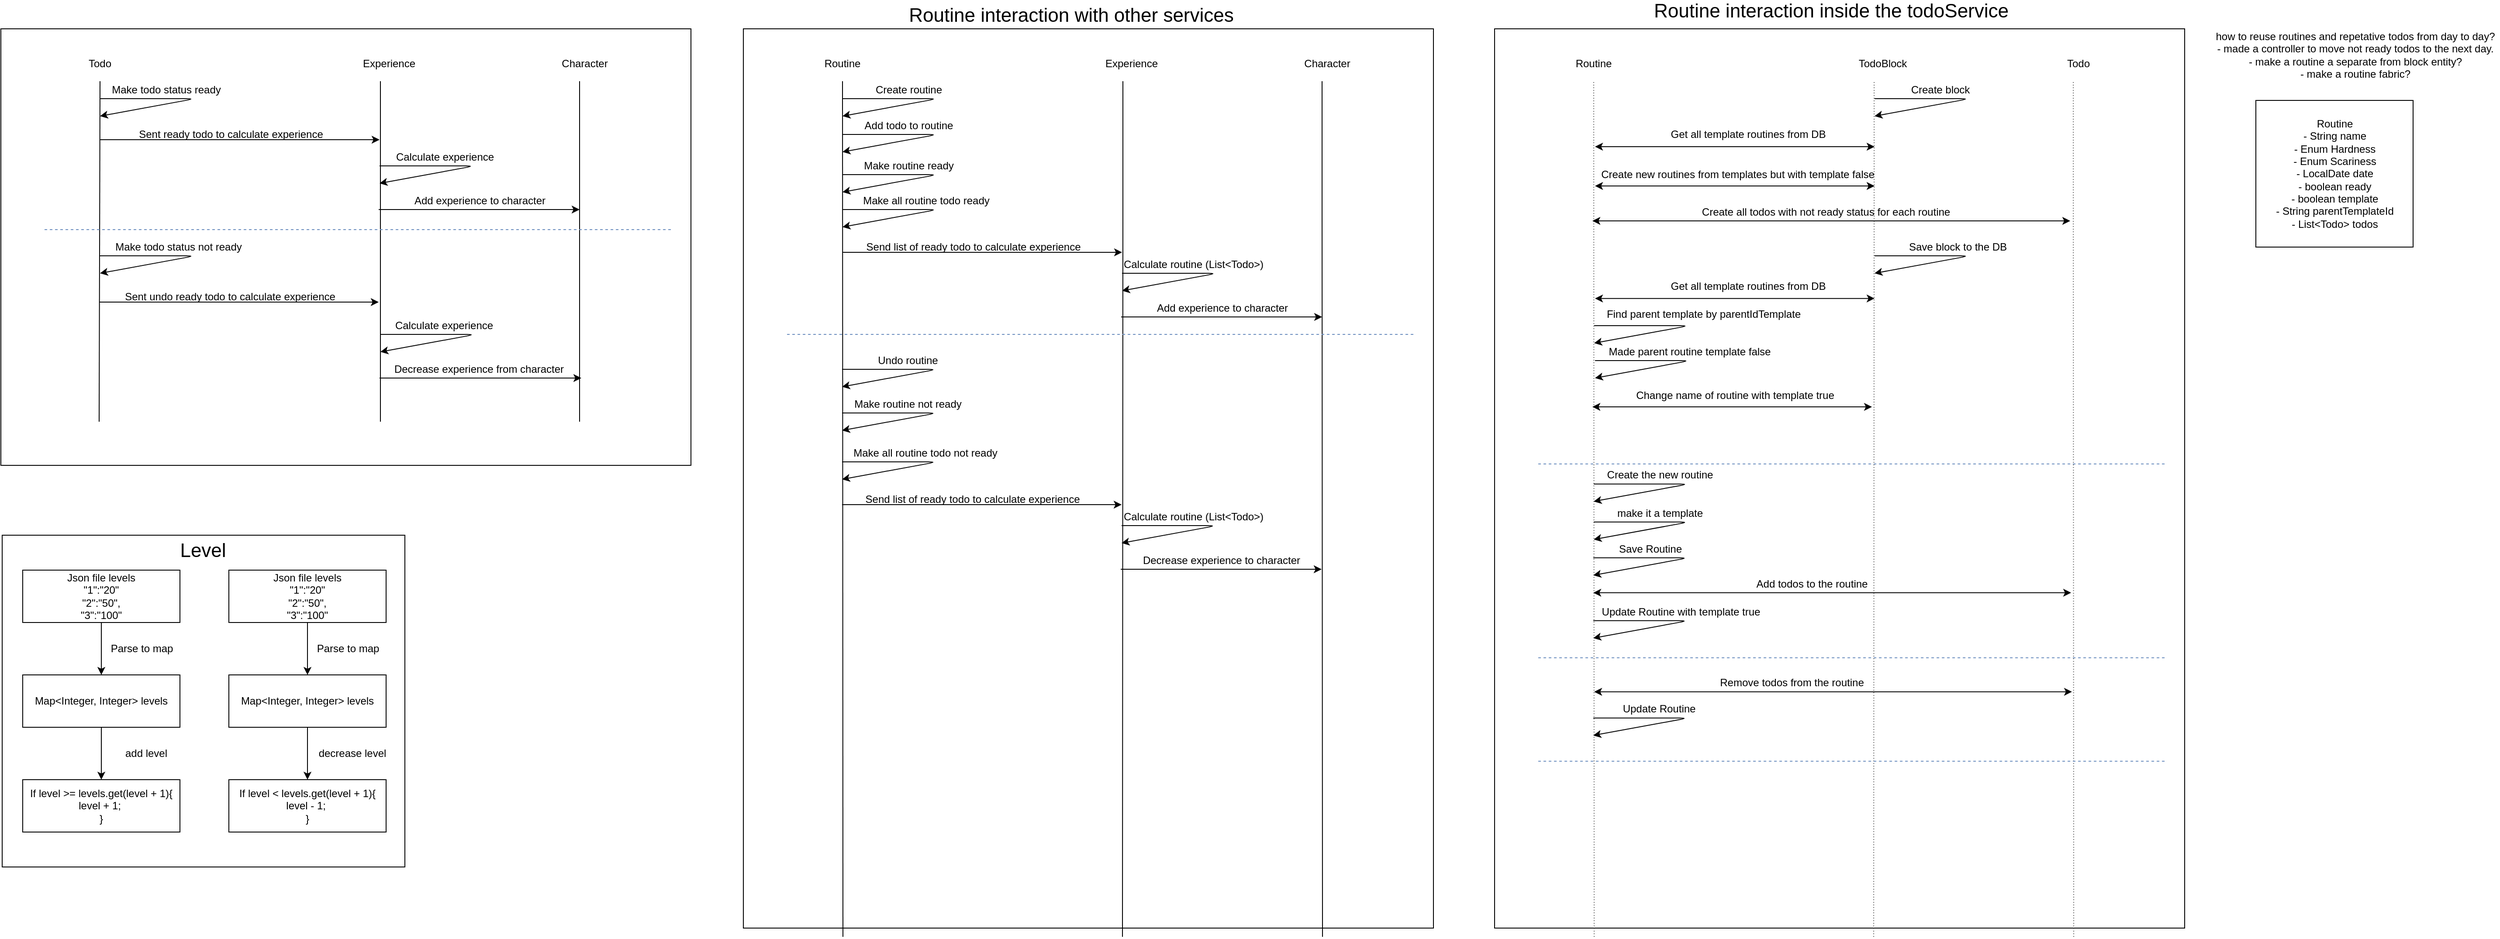 <mxfile version="12.9.5" type="github">
  <diagram id="72BcZR0rlZjfZ5FAyjgI" name="Page-1">
    <mxGraphModel dx="1758" dy="508" grid="1" gridSize="10" guides="1" tooltips="1" connect="1" arrows="1" fold="1" page="1" pageScale="1" pageWidth="850" pageHeight="1100" math="0" shadow="0">
      <root>
        <mxCell id="0" />
        <mxCell id="1" parent="0" />
        <mxCell id="xvMoqlMjp2rzaihJ2d3--21" value="" style="rounded=0;whiteSpace=wrap;html=1;" parent="1" vertex="1">
          <mxGeometry x="-818.5" y="620" width="461" height="380" as="geometry" />
        </mxCell>
        <mxCell id="khnz0ugkUXOLGg5roT6c-28" value="" style="rounded=0;whiteSpace=wrap;html=1;" parent="1" vertex="1">
          <mxGeometry x="-820" y="40" width="790" height="500" as="geometry" />
        </mxCell>
        <mxCell id="khnz0ugkUXOLGg5roT6c-2" value="" style="endArrow=none;html=1;" parent="1" edge="1">
          <mxGeometry width="50" height="50" relative="1" as="geometry">
            <mxPoint x="-707.5" y="490" as="sourcePoint" />
            <mxPoint x="-706.5" y="100" as="targetPoint" />
          </mxGeometry>
        </mxCell>
        <mxCell id="khnz0ugkUXOLGg5roT6c-3" value="" style="endArrow=none;html=1;" parent="1" edge="1">
          <mxGeometry width="50" height="50" relative="1" as="geometry">
            <mxPoint x="-385.5" y="490" as="sourcePoint" />
            <mxPoint x="-385.5" y="100" as="targetPoint" />
            <Array as="points">
              <mxPoint x="-385.5" y="247" />
            </Array>
          </mxGeometry>
        </mxCell>
        <mxCell id="khnz0ugkUXOLGg5roT6c-4" value="Todo" style="text;html=1;align=center;verticalAlign=middle;resizable=0;points=[];autosize=1;" parent="1" vertex="1">
          <mxGeometry x="-727.5" y="70" width="40" height="20" as="geometry" />
        </mxCell>
        <mxCell id="khnz0ugkUXOLGg5roT6c-5" value="Experience" style="text;html=1;align=center;verticalAlign=middle;resizable=0;points=[];autosize=1;" parent="1" vertex="1">
          <mxGeometry x="-416.5" y="70" width="80" height="20" as="geometry" />
        </mxCell>
        <mxCell id="khnz0ugkUXOLGg5roT6c-6" value="" style="endArrow=classic;html=1;" parent="1" edge="1">
          <mxGeometry width="50" height="50" relative="1" as="geometry">
            <mxPoint x="-706.5" y="167" as="sourcePoint" />
            <mxPoint x="-386.5" y="167" as="targetPoint" />
          </mxGeometry>
        </mxCell>
        <mxCell id="khnz0ugkUXOLGg5roT6c-7" value="Sent ready todo to calculate experience" style="text;html=1;align=center;verticalAlign=middle;resizable=0;points=[];autosize=1;" parent="1" vertex="1">
          <mxGeometry x="-672.5" y="151" width="230" height="20" as="geometry" />
        </mxCell>
        <mxCell id="khnz0ugkUXOLGg5roT6c-8" value="" style="endArrow=classic;html=1;" parent="1" edge="1">
          <mxGeometry width="50" height="50" relative="1" as="geometry">
            <mxPoint x="-386.5" y="197" as="sourcePoint" />
            <mxPoint x="-386.5" y="217" as="targetPoint" />
            <Array as="points">
              <mxPoint x="-277.5" y="197" />
            </Array>
          </mxGeometry>
        </mxCell>
        <mxCell id="khnz0ugkUXOLGg5roT6c-9" value="" style="endArrow=none;html=1;" parent="1" edge="1">
          <mxGeometry width="50" height="50" relative="1" as="geometry">
            <mxPoint x="-157.5" y="490" as="sourcePoint" />
            <mxPoint x="-157.5" y="100" as="targetPoint" />
            <Array as="points">
              <mxPoint x="-157.5" y="247" />
            </Array>
          </mxGeometry>
        </mxCell>
        <mxCell id="khnz0ugkUXOLGg5roT6c-10" value="Character" style="text;html=1;align=center;verticalAlign=middle;resizable=0;points=[];autosize=1;" parent="1" vertex="1">
          <mxGeometry x="-187.5" y="70" width="70" height="20" as="geometry" />
        </mxCell>
        <mxCell id="khnz0ugkUXOLGg5roT6c-11" value="Calculate experience" style="text;html=1;align=center;verticalAlign=middle;resizable=0;points=[];autosize=1;" parent="1" vertex="1">
          <mxGeometry x="-377.5" y="177" width="130" height="20" as="geometry" />
        </mxCell>
        <mxCell id="khnz0ugkUXOLGg5roT6c-12" value="" style="endArrow=classic;html=1;" parent="1" edge="1">
          <mxGeometry width="50" height="50" relative="1" as="geometry">
            <mxPoint x="-387.5" y="247" as="sourcePoint" />
            <mxPoint x="-157.5" y="247" as="targetPoint" />
          </mxGeometry>
        </mxCell>
        <mxCell id="khnz0ugkUXOLGg5roT6c-13" value="Add experience to character" style="text;html=1;align=center;verticalAlign=middle;resizable=0;points=[];autosize=1;" parent="1" vertex="1">
          <mxGeometry x="-357.5" y="227" width="170" height="20" as="geometry" />
        </mxCell>
        <mxCell id="khnz0ugkUXOLGg5roT6c-14" value="" style="endArrow=classic;html=1;" parent="1" edge="1">
          <mxGeometry width="50" height="50" relative="1" as="geometry">
            <mxPoint x="-707.5" y="353" as="sourcePoint" />
            <mxPoint x="-387.5" y="353" as="targetPoint" />
          </mxGeometry>
        </mxCell>
        <mxCell id="khnz0ugkUXOLGg5roT6c-15" value="Sent undo ready todo to calculate experience" style="text;html=1;align=center;verticalAlign=middle;resizable=0;points=[];autosize=1;" parent="1" vertex="1">
          <mxGeometry x="-688.5" y="337" width="260" height="20" as="geometry" />
        </mxCell>
        <mxCell id="khnz0ugkUXOLGg5roT6c-16" value="" style="endArrow=classic;html=1;" parent="1" edge="1">
          <mxGeometry width="50" height="50" relative="1" as="geometry">
            <mxPoint x="-385.5" y="390" as="sourcePoint" />
            <mxPoint x="-385.5" y="410" as="targetPoint" />
            <Array as="points">
              <mxPoint x="-276.5" y="390" />
            </Array>
          </mxGeometry>
        </mxCell>
        <mxCell id="khnz0ugkUXOLGg5roT6c-17" value="Calculate experience" style="text;html=1;align=center;verticalAlign=middle;resizable=0;points=[];autosize=1;" parent="1" vertex="1">
          <mxGeometry x="-378.5" y="370" width="130" height="20" as="geometry" />
        </mxCell>
        <mxCell id="khnz0ugkUXOLGg5roT6c-18" value="" style="endArrow=classic;html=1;" parent="1" edge="1">
          <mxGeometry width="50" height="50" relative="1" as="geometry">
            <mxPoint x="-386.5" y="440" as="sourcePoint" />
            <mxPoint x="-155.5" y="440" as="targetPoint" />
          </mxGeometry>
        </mxCell>
        <mxCell id="khnz0ugkUXOLGg5roT6c-19" value="Decrease experience from character" style="text;html=1;align=center;verticalAlign=middle;resizable=0;points=[];autosize=1;" parent="1" vertex="1">
          <mxGeometry x="-378.5" y="420" width="210" height="20" as="geometry" />
        </mxCell>
        <mxCell id="khnz0ugkUXOLGg5roT6c-20" value="Make todo status ready" style="text;html=1;align=center;verticalAlign=middle;resizable=0;points=[];autosize=1;" parent="1" vertex="1">
          <mxGeometry x="-701.5" y="100" width="140" height="20" as="geometry" />
        </mxCell>
        <mxCell id="khnz0ugkUXOLGg5roT6c-21" value="" style="endArrow=classic;html=1;" parent="1" edge="1">
          <mxGeometry width="50" height="50" relative="1" as="geometry">
            <mxPoint x="-706.5" y="120" as="sourcePoint" />
            <mxPoint x="-706.5" y="140" as="targetPoint" />
            <Array as="points">
              <mxPoint x="-597.5" y="120" />
            </Array>
          </mxGeometry>
        </mxCell>
        <mxCell id="khnz0ugkUXOLGg5roT6c-22" value="Make todo status not ready" style="text;html=1;align=center;verticalAlign=middle;resizable=0;points=[];autosize=1;" parent="1" vertex="1">
          <mxGeometry x="-697.5" y="280" width="160" height="20" as="geometry" />
        </mxCell>
        <mxCell id="khnz0ugkUXOLGg5roT6c-23" value="" style="endArrow=classic;html=1;" parent="1" edge="1">
          <mxGeometry width="50" height="50" relative="1" as="geometry">
            <mxPoint x="-706.5" y="300" as="sourcePoint" />
            <mxPoint x="-706.5" y="320" as="targetPoint" />
            <Array as="points">
              <mxPoint x="-597.5" y="300" />
            </Array>
          </mxGeometry>
        </mxCell>
        <mxCell id="khnz0ugkUXOLGg5roT6c-24" value="" style="endArrow=none;dashed=1;html=1;fillColor=#dae8fc;strokeColor=#6c8ebf;" parent="1" edge="1">
          <mxGeometry width="50" height="50" relative="1" as="geometry">
            <mxPoint x="-770" y="270" as="sourcePoint" />
            <mxPoint x="-50" y="270" as="targetPoint" />
          </mxGeometry>
        </mxCell>
        <mxCell id="xvMoqlMjp2rzaihJ2d3--9" value="" style="edgeStyle=orthogonalEdgeStyle;rounded=0;orthogonalLoop=1;jettySize=auto;html=1;" parent="1" source="xvMoqlMjp2rzaihJ2d3--1" target="xvMoqlMjp2rzaihJ2d3--5" edge="1">
          <mxGeometry relative="1" as="geometry" />
        </mxCell>
        <mxCell id="xvMoqlMjp2rzaihJ2d3--1" value="Map&amp;lt;Integer, Integer&amp;gt; levels" style="rounded=0;whiteSpace=wrap;html=1;" parent="1" vertex="1">
          <mxGeometry x="-795" y="780" width="180" height="60" as="geometry" />
        </mxCell>
        <mxCell id="xvMoqlMjp2rzaihJ2d3--4" value="&lt;font style=&quot;font-size: 22px&quot;&gt;Level&lt;/font&gt;" style="text;html=1;align=center;verticalAlign=middle;resizable=0;points=[];autosize=1;" parent="1" vertex="1">
          <mxGeometry x="-624" y="628" width="70" height="20" as="geometry" />
        </mxCell>
        <mxCell id="xvMoqlMjp2rzaihJ2d3--5" value="If level &amp;gt;= levels.get(level + 1){&lt;br&gt;level + 1;&amp;nbsp;&lt;br&gt;}" style="rounded=0;whiteSpace=wrap;html=1;" parent="1" vertex="1">
          <mxGeometry x="-795" y="900" width="180" height="60" as="geometry" />
        </mxCell>
        <mxCell id="xvMoqlMjp2rzaihJ2d3--7" value="" style="edgeStyle=orthogonalEdgeStyle;rounded=0;orthogonalLoop=1;jettySize=auto;html=1;" parent="1" source="xvMoqlMjp2rzaihJ2d3--6" target="xvMoqlMjp2rzaihJ2d3--1" edge="1">
          <mxGeometry relative="1" as="geometry" />
        </mxCell>
        <mxCell id="xvMoqlMjp2rzaihJ2d3--6" value="Json file levels&lt;br&gt;&quot;1&quot;:&quot;20&quot;&lt;br&gt;&quot;2&quot;:&quot;50&quot;,&lt;br&gt;&quot;3&quot;:&quot;100&quot;" style="rounded=0;whiteSpace=wrap;html=1;" parent="1" vertex="1">
          <mxGeometry x="-795" y="660" width="180" height="60" as="geometry" />
        </mxCell>
        <mxCell id="xvMoqlMjp2rzaihJ2d3--8" value="Parse to map" style="text;html=1;align=center;verticalAlign=middle;resizable=0;points=[];autosize=1;" parent="1" vertex="1">
          <mxGeometry x="-704.5" y="740" width="90" height="20" as="geometry" />
        </mxCell>
        <mxCell id="xvMoqlMjp2rzaihJ2d3--11" value="add level" style="text;html=1;align=center;verticalAlign=middle;resizable=0;points=[];autosize=1;" parent="1" vertex="1">
          <mxGeometry x="-684" y="860" width="60" height="20" as="geometry" />
        </mxCell>
        <mxCell id="xvMoqlMjp2rzaihJ2d3--12" value="" style="edgeStyle=orthogonalEdgeStyle;rounded=0;orthogonalLoop=1;jettySize=auto;html=1;" parent="1" source="xvMoqlMjp2rzaihJ2d3--13" target="xvMoqlMjp2rzaihJ2d3--15" edge="1">
          <mxGeometry relative="1" as="geometry" />
        </mxCell>
        <mxCell id="xvMoqlMjp2rzaihJ2d3--13" value="Map&amp;lt;Integer, Integer&amp;gt; levels" style="rounded=0;whiteSpace=wrap;html=1;" parent="1" vertex="1">
          <mxGeometry x="-559" y="780" width="180" height="60" as="geometry" />
        </mxCell>
        <mxCell id="xvMoqlMjp2rzaihJ2d3--15" value="If level &amp;lt; levels.get(level + 1){&lt;br&gt;level - 1;&amp;nbsp;&lt;br&gt;}" style="rounded=0;whiteSpace=wrap;html=1;" parent="1" vertex="1">
          <mxGeometry x="-559" y="900" width="180" height="60" as="geometry" />
        </mxCell>
        <mxCell id="xvMoqlMjp2rzaihJ2d3--16" value="" style="edgeStyle=orthogonalEdgeStyle;rounded=0;orthogonalLoop=1;jettySize=auto;html=1;" parent="1" source="xvMoqlMjp2rzaihJ2d3--17" target="xvMoqlMjp2rzaihJ2d3--13" edge="1">
          <mxGeometry relative="1" as="geometry" />
        </mxCell>
        <mxCell id="xvMoqlMjp2rzaihJ2d3--17" value="Json file levels&lt;br&gt;&quot;1&quot;:&quot;20&quot;&lt;br&gt;&quot;2&quot;:&quot;50&quot;,&lt;br&gt;&quot;3&quot;:&quot;100&quot;" style="rounded=0;whiteSpace=wrap;html=1;" parent="1" vertex="1">
          <mxGeometry x="-559" y="660" width="180" height="60" as="geometry" />
        </mxCell>
        <mxCell id="xvMoqlMjp2rzaihJ2d3--18" value="Parse to map" style="text;html=1;align=center;verticalAlign=middle;resizable=0;points=[];autosize=1;" parent="1" vertex="1">
          <mxGeometry x="-468.5" y="740" width="90" height="20" as="geometry" />
        </mxCell>
        <mxCell id="xvMoqlMjp2rzaihJ2d3--19" value="decrease level" style="text;html=1;align=center;verticalAlign=middle;resizable=0;points=[];autosize=1;" parent="1" vertex="1">
          <mxGeometry x="-463" y="860" width="90" height="20" as="geometry" />
        </mxCell>
        <mxCell id="xvMoqlMjp2rzaihJ2d3--22" value="&lt;div&gt;how to reuse routines and repetative todos from day to day? &lt;br&gt;&lt;/div&gt;&lt;div&gt;- made a controller to move not ready todos to the next day.&lt;/div&gt;&lt;div&gt;- make a routine a separate from block entity? &lt;br&gt;&lt;/div&gt;&lt;div&gt;- make a routine fabric? &lt;br&gt;&lt;/div&gt;" style="text;html=1;align=center;verticalAlign=middle;resizable=0;points=[];autosize=1;" parent="1" vertex="1">
          <mxGeometry x="1710" y="40" width="330" height="60" as="geometry" />
        </mxCell>
        <mxCell id="MWekD1bT6eHtkvow1qM9-3" value="" style="rounded=0;whiteSpace=wrap;html=1;" parent="1" vertex="1">
          <mxGeometry x="30" y="40" width="790" height="1030" as="geometry" />
        </mxCell>
        <mxCell id="MWekD1bT6eHtkvow1qM9-4" value="" style="endArrow=none;html=1;" parent="1" edge="1">
          <mxGeometry width="50" height="50" relative="1" as="geometry">
            <mxPoint x="144" y="1080" as="sourcePoint" />
            <mxPoint x="143.5" y="100" as="targetPoint" />
          </mxGeometry>
        </mxCell>
        <mxCell id="MWekD1bT6eHtkvow1qM9-5" value="" style="endArrow=none;html=1;" parent="1" edge="1">
          <mxGeometry width="50" height="50" relative="1" as="geometry">
            <mxPoint x="464" y="1080" as="sourcePoint" />
            <mxPoint x="464.5" y="100" as="targetPoint" />
            <Array as="points">
              <mxPoint x="464.5" y="247" />
            </Array>
          </mxGeometry>
        </mxCell>
        <mxCell id="MWekD1bT6eHtkvow1qM9-6" value="Routine" style="text;html=1;align=center;verticalAlign=middle;resizable=0;points=[];autosize=1;" parent="1" vertex="1">
          <mxGeometry x="112.5" y="70" width="60" height="20" as="geometry" />
        </mxCell>
        <mxCell id="MWekD1bT6eHtkvow1qM9-7" value="Experience" style="text;html=1;align=center;verticalAlign=middle;resizable=0;points=[];autosize=1;" parent="1" vertex="1">
          <mxGeometry x="433.5" y="70" width="80" height="20" as="geometry" />
        </mxCell>
        <mxCell id="MWekD1bT6eHtkvow1qM9-8" value="" style="endArrow=classic;html=1;" parent="1" edge="1">
          <mxGeometry width="50" height="50" relative="1" as="geometry">
            <mxPoint x="143.5" y="296" as="sourcePoint" />
            <mxPoint x="463.5" y="296" as="targetPoint" />
          </mxGeometry>
        </mxCell>
        <mxCell id="MWekD1bT6eHtkvow1qM9-9" value="Send list of ready todo to calculate experience" style="text;html=1;align=center;verticalAlign=middle;resizable=0;points=[];autosize=1;" parent="1" vertex="1">
          <mxGeometry x="167.5" y="280" width="250" height="20" as="geometry" />
        </mxCell>
        <mxCell id="MWekD1bT6eHtkvow1qM9-10" value="" style="endArrow=classic;html=1;" parent="1" edge="1">
          <mxGeometry width="50" height="50" relative="1" as="geometry">
            <mxPoint x="463.5" y="320" as="sourcePoint" />
            <mxPoint x="463.5" y="340" as="targetPoint" />
            <Array as="points">
              <mxPoint x="572.5" y="320" />
            </Array>
          </mxGeometry>
        </mxCell>
        <mxCell id="MWekD1bT6eHtkvow1qM9-11" value="" style="endArrow=none;html=1;" parent="1" edge="1">
          <mxGeometry width="50" height="50" relative="1" as="geometry">
            <mxPoint x="693" y="1080" as="sourcePoint" />
            <mxPoint x="692.5" y="100" as="targetPoint" />
            <Array as="points">
              <mxPoint x="692.5" y="247" />
            </Array>
          </mxGeometry>
        </mxCell>
        <mxCell id="MWekD1bT6eHtkvow1qM9-12" value="Character" style="text;html=1;align=center;verticalAlign=middle;resizable=0;points=[];autosize=1;" parent="1" vertex="1">
          <mxGeometry x="662.5" y="70" width="70" height="20" as="geometry" />
        </mxCell>
        <mxCell id="MWekD1bT6eHtkvow1qM9-13" value="Calculate routine (List&amp;lt;Todo&amp;gt;)" style="text;html=1;align=center;verticalAlign=middle;resizable=0;points=[];autosize=1;" parent="1" vertex="1">
          <mxGeometry x="460" y="300" width="170" height="20" as="geometry" />
        </mxCell>
        <mxCell id="MWekD1bT6eHtkvow1qM9-14" value="" style="endArrow=classic;html=1;" parent="1" edge="1">
          <mxGeometry width="50" height="50" relative="1" as="geometry">
            <mxPoint x="462.5" y="370" as="sourcePoint" />
            <mxPoint x="692.5" y="370" as="targetPoint" />
          </mxGeometry>
        </mxCell>
        <mxCell id="MWekD1bT6eHtkvow1qM9-15" value="Add experience to character" style="text;html=1;align=center;verticalAlign=middle;resizable=0;points=[];autosize=1;" parent="1" vertex="1">
          <mxGeometry x="492.5" y="350" width="170" height="20" as="geometry" />
        </mxCell>
        <mxCell id="MWekD1bT6eHtkvow1qM9-22" value="Create routine" style="text;html=1;align=center;verticalAlign=middle;resizable=0;points=[];autosize=1;" parent="1" vertex="1">
          <mxGeometry x="173.5" y="100" width="90" height="20" as="geometry" />
        </mxCell>
        <mxCell id="MWekD1bT6eHtkvow1qM9-23" value="" style="endArrow=classic;html=1;" parent="1" edge="1">
          <mxGeometry width="50" height="50" relative="1" as="geometry">
            <mxPoint x="143.5" y="120" as="sourcePoint" />
            <mxPoint x="143.5" y="140" as="targetPoint" />
            <Array as="points">
              <mxPoint x="252.5" y="120" />
            </Array>
          </mxGeometry>
        </mxCell>
        <mxCell id="MWekD1bT6eHtkvow1qM9-27" value="Add todo to routine" style="text;html=1;align=center;verticalAlign=middle;resizable=0;points=[];autosize=1;" parent="1" vertex="1">
          <mxGeometry x="163.5" y="141" width="110" height="20" as="geometry" />
        </mxCell>
        <mxCell id="MWekD1bT6eHtkvow1qM9-28" value="" style="endArrow=classic;html=1;" parent="1" edge="1">
          <mxGeometry width="50" height="50" relative="1" as="geometry">
            <mxPoint x="143.5" y="161" as="sourcePoint" />
            <mxPoint x="143.5" y="181" as="targetPoint" />
            <Array as="points">
              <mxPoint x="252.5" y="161" />
            </Array>
          </mxGeometry>
        </mxCell>
        <mxCell id="MWekD1bT6eHtkvow1qM9-29" value="Make routine ready" style="text;html=1;align=center;verticalAlign=middle;resizable=0;points=[];autosize=1;" parent="1" vertex="1">
          <mxGeometry x="163.5" y="187" width="110" height="20" as="geometry" />
        </mxCell>
        <mxCell id="MWekD1bT6eHtkvow1qM9-30" value="" style="endArrow=classic;html=1;" parent="1" edge="1">
          <mxGeometry width="50" height="50" relative="1" as="geometry">
            <mxPoint x="143.5" y="207" as="sourcePoint" />
            <mxPoint x="143.5" y="227" as="targetPoint" />
            <Array as="points">
              <mxPoint x="252.5" y="207" />
            </Array>
          </mxGeometry>
        </mxCell>
        <mxCell id="MWekD1bT6eHtkvow1qM9-31" value="" style="endArrow=classic;html=1;" parent="1" edge="1">
          <mxGeometry width="50" height="50" relative="1" as="geometry">
            <mxPoint x="143.5" y="247" as="sourcePoint" />
            <mxPoint x="143.5" y="267" as="targetPoint" />
            <Array as="points">
              <mxPoint x="252.5" y="247" />
            </Array>
          </mxGeometry>
        </mxCell>
        <mxCell id="MWekD1bT6eHtkvow1qM9-32" value="Make all routine todo ready" style="text;html=1;align=center;verticalAlign=middle;resizable=0;points=[];autosize=1;" parent="1" vertex="1">
          <mxGeometry x="163.5" y="227" width="150" height="20" as="geometry" />
        </mxCell>
        <mxCell id="MWekD1bT6eHtkvow1qM9-37" value="" style="endArrow=none;dashed=1;html=1;fillColor=#dae8fc;strokeColor=#6c8ebf;" parent="1" edge="1">
          <mxGeometry width="50" height="50" relative="1" as="geometry">
            <mxPoint x="80" y="390" as="sourcePoint" />
            <mxPoint x="800" y="390" as="targetPoint" />
          </mxGeometry>
        </mxCell>
        <mxCell id="MWekD1bT6eHtkvow1qM9-42" value="" style="endArrow=classic;html=1;" parent="1" edge="1">
          <mxGeometry width="50" height="50" relative="1" as="geometry">
            <mxPoint x="143" y="585" as="sourcePoint" />
            <mxPoint x="463" y="585" as="targetPoint" />
          </mxGeometry>
        </mxCell>
        <mxCell id="MWekD1bT6eHtkvow1qM9-43" value="Send list of ready todo to calculate experience" style="text;html=1;align=center;verticalAlign=middle;resizable=0;points=[];autosize=1;" parent="1" vertex="1">
          <mxGeometry x="167" y="569" width="250" height="20" as="geometry" />
        </mxCell>
        <mxCell id="MWekD1bT6eHtkvow1qM9-44" value="" style="endArrow=classic;html=1;" parent="1" edge="1">
          <mxGeometry width="50" height="50" relative="1" as="geometry">
            <mxPoint x="463" y="609" as="sourcePoint" />
            <mxPoint x="463" y="629" as="targetPoint" />
            <Array as="points">
              <mxPoint x="572" y="609" />
            </Array>
          </mxGeometry>
        </mxCell>
        <mxCell id="MWekD1bT6eHtkvow1qM9-45" value="Calculate routine (List&amp;lt;Todo&amp;gt;)" style="text;html=1;align=center;verticalAlign=middle;resizable=0;points=[];autosize=1;" parent="1" vertex="1">
          <mxGeometry x="459.5" y="589" width="170" height="20" as="geometry" />
        </mxCell>
        <mxCell id="MWekD1bT6eHtkvow1qM9-46" value="" style="endArrow=classic;html=1;" parent="1" edge="1">
          <mxGeometry width="50" height="50" relative="1" as="geometry">
            <mxPoint x="462" y="659" as="sourcePoint" />
            <mxPoint x="692" y="659" as="targetPoint" />
          </mxGeometry>
        </mxCell>
        <mxCell id="MWekD1bT6eHtkvow1qM9-47" value="Decrease experience to character" style="text;html=1;align=center;verticalAlign=middle;resizable=0;points=[];autosize=1;" parent="1" vertex="1">
          <mxGeometry x="482" y="639" width="190" height="20" as="geometry" />
        </mxCell>
        <mxCell id="MWekD1bT6eHtkvow1qM9-48" value="Undo routine" style="text;html=1;align=center;verticalAlign=middle;resizable=0;points=[];autosize=1;" parent="1" vertex="1">
          <mxGeometry x="178" y="410" width="80" height="20" as="geometry" />
        </mxCell>
        <mxCell id="MWekD1bT6eHtkvow1qM9-49" value="" style="endArrow=classic;html=1;" parent="1" edge="1">
          <mxGeometry width="50" height="50" relative="1" as="geometry">
            <mxPoint x="143" y="430" as="sourcePoint" />
            <mxPoint x="143" y="450" as="targetPoint" />
            <Array as="points">
              <mxPoint x="252" y="430" />
            </Array>
          </mxGeometry>
        </mxCell>
        <mxCell id="MWekD1bT6eHtkvow1qM9-52" value="Make routine not ready" style="text;html=1;align=center;verticalAlign=middle;resizable=0;points=[];autosize=1;" parent="1" vertex="1">
          <mxGeometry x="153" y="460" width="130" height="20" as="geometry" />
        </mxCell>
        <mxCell id="MWekD1bT6eHtkvow1qM9-53" value="" style="endArrow=classic;html=1;" parent="1" edge="1">
          <mxGeometry width="50" height="50" relative="1" as="geometry">
            <mxPoint x="143" y="480" as="sourcePoint" />
            <mxPoint x="143" y="500" as="targetPoint" />
            <Array as="points">
              <mxPoint x="252" y="480" />
            </Array>
          </mxGeometry>
        </mxCell>
        <mxCell id="MWekD1bT6eHtkvow1qM9-54" value="" style="endArrow=classic;html=1;" parent="1" edge="1">
          <mxGeometry width="50" height="50" relative="1" as="geometry">
            <mxPoint x="143" y="536" as="sourcePoint" />
            <mxPoint x="143" y="556" as="targetPoint" />
            <Array as="points">
              <mxPoint x="252" y="536" />
            </Array>
          </mxGeometry>
        </mxCell>
        <mxCell id="MWekD1bT6eHtkvow1qM9-55" value="Make all routine todo not ready" style="text;html=1;align=center;verticalAlign=middle;resizable=0;points=[];autosize=1;" parent="1" vertex="1">
          <mxGeometry x="153" y="516" width="170" height="20" as="geometry" />
        </mxCell>
        <mxCell id="wB2bhxwX2nH6gLjDxcvd-1" value="&lt;div&gt;Routine&lt;/div&gt;&lt;div&gt;- String name&lt;/div&gt;&lt;div&gt;- Enum Hardness&lt;/div&gt;&lt;div&gt;- Enum Scariness&lt;/div&gt;&lt;div&gt;- LocalDate date&lt;br&gt;&lt;/div&gt;&lt;div&gt;- boolean ready&lt;/div&gt;&lt;div&gt;- boolean template&lt;/div&gt;&lt;div&gt;- String parentTemplateId&lt;br&gt;&lt;/div&gt;&lt;div&gt;- List&amp;lt;Todo&amp;gt; todos&lt;br&gt;&lt;/div&gt;" style="rounded=0;whiteSpace=wrap;html=1;" vertex="1" parent="1">
          <mxGeometry x="1761.5" y="122" width="180" height="168" as="geometry" />
        </mxCell>
        <mxCell id="wB2bhxwX2nH6gLjDxcvd-2" value="" style="rounded=0;whiteSpace=wrap;html=1;" vertex="1" parent="1">
          <mxGeometry x="890" y="40" width="790" height="1030" as="geometry" />
        </mxCell>
        <mxCell id="wB2bhxwX2nH6gLjDxcvd-3" value="" style="endArrow=none;html=1;fillColor=#f5f5f5;strokeColor=#666666;dashed=1;dashPattern=1 2;" edge="1" parent="1">
          <mxGeometry width="50" height="50" relative="1" as="geometry">
            <mxPoint x="1004" y="1080" as="sourcePoint" />
            <mxPoint x="1003.5" y="100.0" as="targetPoint" />
          </mxGeometry>
        </mxCell>
        <mxCell id="wB2bhxwX2nH6gLjDxcvd-4" value="" style="endArrow=none;html=1;fillColor=#f5f5f5;strokeColor=#666666;dashed=1;dashPattern=1 2;" edge="1" parent="1">
          <mxGeometry width="50" height="50" relative="1" as="geometry">
            <mxPoint x="1324" y="1080" as="sourcePoint" />
            <mxPoint x="1324.5" y="100.0" as="targetPoint" />
            <Array as="points">
              <mxPoint x="1324.5" y="247" />
            </Array>
          </mxGeometry>
        </mxCell>
        <mxCell id="wB2bhxwX2nH6gLjDxcvd-5" value="Routine" style="text;html=1;align=center;verticalAlign=middle;resizable=0;points=[];autosize=1;" vertex="1" parent="1">
          <mxGeometry x="972.5" y="70" width="60" height="20" as="geometry" />
        </mxCell>
        <mxCell id="wB2bhxwX2nH6gLjDxcvd-6" value="TodoBlock" style="text;html=1;align=center;verticalAlign=middle;resizable=0;points=[];autosize=1;" vertex="1" parent="1">
          <mxGeometry x="1298.5" y="70" width="70" height="20" as="geometry" />
        </mxCell>
        <mxCell id="wB2bhxwX2nH6gLjDxcvd-10" value="" style="endArrow=none;html=1;fillColor=#f5f5f5;strokeColor=#666666;dashed=1;dashPattern=1 2;" edge="1" parent="1">
          <mxGeometry width="50" height="50" relative="1" as="geometry">
            <mxPoint x="1553" y="1080" as="sourcePoint" />
            <mxPoint x="1552.5" y="100.0" as="targetPoint" />
            <Array as="points">
              <mxPoint x="1552.5" y="247" />
            </Array>
          </mxGeometry>
        </mxCell>
        <mxCell id="wB2bhxwX2nH6gLjDxcvd-11" value="Todo" style="text;html=1;align=center;verticalAlign=middle;resizable=0;points=[];autosize=1;" vertex="1" parent="1">
          <mxGeometry x="1537.5" y="70" width="40" height="20" as="geometry" />
        </mxCell>
        <mxCell id="wB2bhxwX2nH6gLjDxcvd-16" value="" style="endArrow=classic;html=1;" edge="1" parent="1">
          <mxGeometry width="50" height="50" relative="1" as="geometry">
            <mxPoint x="1003.5" y="561.32" as="sourcePoint" />
            <mxPoint x="1003.5" y="581.32" as="targetPoint" />
            <Array as="points">
              <mxPoint x="1112.5" y="561.32" />
            </Array>
          </mxGeometry>
        </mxCell>
        <mxCell id="wB2bhxwX2nH6gLjDxcvd-17" value="Create the new routine" style="text;html=1;align=center;verticalAlign=middle;resizable=0;points=[];autosize=1;" vertex="1" parent="1">
          <mxGeometry x="1013.5" y="541.32" width="130" height="20" as="geometry" />
        </mxCell>
        <mxCell id="wB2bhxwX2nH6gLjDxcvd-22" value="Add todos to the routine" style="text;html=1;align=center;verticalAlign=middle;resizable=0;points=[];autosize=1;" vertex="1" parent="1">
          <mxGeometry x="1183" y="665.89" width="140" height="20" as="geometry" />
        </mxCell>
        <mxCell id="wB2bhxwX2nH6gLjDxcvd-23" value="" style="endArrow=none;dashed=1;html=1;fillColor=#dae8fc;strokeColor=#6c8ebf;" edge="1" parent="1">
          <mxGeometry width="50" height="50" relative="1" as="geometry">
            <mxPoint x="940" y="538.32" as="sourcePoint" />
            <mxPoint x="1660" y="538.32" as="targetPoint" />
          </mxGeometry>
        </mxCell>
        <mxCell id="wB2bhxwX2nH6gLjDxcvd-30" value="Save Routine" style="text;html=1;align=center;verticalAlign=middle;resizable=0;points=[];autosize=1;" vertex="1" parent="1">
          <mxGeometry x="1023" y="625.89" width="90" height="20" as="geometry" />
        </mxCell>
        <mxCell id="wB2bhxwX2nH6gLjDxcvd-31" value="" style="endArrow=classic;html=1;" edge="1" parent="1">
          <mxGeometry width="50" height="50" relative="1" as="geometry">
            <mxPoint x="1003" y="645.89" as="sourcePoint" />
            <mxPoint x="1003" y="665.89" as="targetPoint" />
            <Array as="points">
              <mxPoint x="1112" y="645.89" />
            </Array>
          </mxGeometry>
        </mxCell>
        <mxCell id="wB2bhxwX2nH6gLjDxcvd-32" value="Update Routine" style="text;html=1;align=center;verticalAlign=middle;resizable=0;points=[];autosize=1;" vertex="1" parent="1">
          <mxGeometry x="1028" y="809.32" width="100" height="20" as="geometry" />
        </mxCell>
        <mxCell id="wB2bhxwX2nH6gLjDxcvd-33" value="" style="endArrow=classic;html=1;" edge="1" parent="1">
          <mxGeometry width="50" height="50" relative="1" as="geometry">
            <mxPoint x="1003" y="829.32" as="sourcePoint" />
            <mxPoint x="1003" y="849.32" as="targetPoint" />
            <Array as="points">
              <mxPoint x="1112" y="829.32" />
            </Array>
          </mxGeometry>
        </mxCell>
        <mxCell id="wB2bhxwX2nH6gLjDxcvd-36" value="&lt;font style=&quot;font-size: 22px&quot;&gt;Routine interaction with other services&lt;/font&gt;" style="text;html=1;align=center;verticalAlign=middle;resizable=0;points=[];autosize=1;" vertex="1" parent="1">
          <mxGeometry x="210" y="15" width="390" height="20" as="geometry" />
        </mxCell>
        <mxCell id="wB2bhxwX2nH6gLjDxcvd-37" value="&lt;font style=&quot;font-size: 22px&quot;&gt;Routine interaction inside the todoService&lt;br&gt;&lt;/font&gt;" style="text;html=1;align=center;verticalAlign=middle;resizable=0;points=[];autosize=1;" vertex="1" parent="1">
          <mxGeometry x="1065" y="10" width="420" height="20" as="geometry" />
        </mxCell>
        <mxCell id="wB2bhxwX2nH6gLjDxcvd-38" value="" style="endArrow=classic;html=1;" edge="1" parent="1">
          <mxGeometry width="50" height="50" relative="1" as="geometry">
            <mxPoint x="1325" y="120.0" as="sourcePoint" />
            <mxPoint x="1325" y="140.0" as="targetPoint" />
            <Array as="points">
              <mxPoint x="1434" y="120" />
            </Array>
          </mxGeometry>
        </mxCell>
        <mxCell id="wB2bhxwX2nH6gLjDxcvd-39" value="Create block" style="text;html=1;align=center;verticalAlign=middle;resizable=0;points=[];autosize=1;" vertex="1" parent="1">
          <mxGeometry x="1360" y="100" width="80" height="20" as="geometry" />
        </mxCell>
        <mxCell id="wB2bhxwX2nH6gLjDxcvd-45" value="" style="endArrow=classic;html=1;startArrow=classic;startFill=1;" edge="1" parent="1">
          <mxGeometry width="50" height="50" relative="1" as="geometry">
            <mxPoint x="1325" y="220" as="sourcePoint" />
            <mxPoint x="1005" y="220" as="targetPoint" />
          </mxGeometry>
        </mxCell>
        <mxCell id="wB2bhxwX2nH6gLjDxcvd-47" value="Get all template routines from DB" style="text;html=1;align=center;verticalAlign=middle;resizable=0;points=[];autosize=1;" vertex="1" parent="1">
          <mxGeometry x="1085" y="151" width="190" height="20" as="geometry" />
        </mxCell>
        <mxCell id="wB2bhxwX2nH6gLjDxcvd-51" value="Create new routines from templates but with template false" style="text;html=1;align=center;verticalAlign=middle;resizable=0;points=[];autosize=1;" vertex="1" parent="1">
          <mxGeometry x="1008" y="197" width="320" height="20" as="geometry" />
        </mxCell>
        <mxCell id="wB2bhxwX2nH6gLjDxcvd-53" value="" style="endArrow=classic;html=1;" edge="1" parent="1">
          <mxGeometry width="50" height="50" relative="1" as="geometry">
            <mxPoint x="1325" y="300.0" as="sourcePoint" />
            <mxPoint x="1325" y="320.0" as="targetPoint" />
            <Array as="points">
              <mxPoint x="1434" y="300" />
            </Array>
          </mxGeometry>
        </mxCell>
        <mxCell id="wB2bhxwX2nH6gLjDxcvd-54" value="Save block to the DB" style="text;html=1;align=center;verticalAlign=middle;resizable=0;points=[];autosize=1;" vertex="1" parent="1">
          <mxGeometry x="1360" y="280" width="120" height="20" as="geometry" />
        </mxCell>
        <mxCell id="wB2bhxwX2nH6gLjDxcvd-57" value="" style="endArrow=none;dashed=1;html=1;fillColor=#dae8fc;strokeColor=#6c8ebf;" edge="1" parent="1">
          <mxGeometry width="50" height="50" relative="1" as="geometry">
            <mxPoint x="940" y="760.32" as="sourcePoint" />
            <mxPoint x="1660" y="760.32" as="targetPoint" />
          </mxGeometry>
        </mxCell>
        <mxCell id="wB2bhxwX2nH6gLjDxcvd-60" value="" style="endArrow=classic;html=1;startArrow=classic;startFill=1;" edge="1" parent="1">
          <mxGeometry width="50" height="50" relative="1" as="geometry">
            <mxPoint x="1551" y="799.32" as="sourcePoint" />
            <mxPoint x="1004" y="799.32" as="targetPoint" />
          </mxGeometry>
        </mxCell>
        <mxCell id="wB2bhxwX2nH6gLjDxcvd-62" value="" style="endArrow=classic;html=1;startArrow=classic;startFill=1;" edge="1" parent="1">
          <mxGeometry width="50" height="50" relative="1" as="geometry">
            <mxPoint x="1550" y="685.89" as="sourcePoint" />
            <mxPoint x="1003" y="685.89" as="targetPoint" />
          </mxGeometry>
        </mxCell>
        <mxCell id="wB2bhxwX2nH6gLjDxcvd-63" value="Remove todos from the routine" style="text;html=1;align=center;verticalAlign=middle;resizable=0;points=[];autosize=1;" vertex="1" parent="1">
          <mxGeometry x="1139.5" y="779.32" width="180" height="20" as="geometry" />
        </mxCell>
        <mxCell id="wB2bhxwX2nH6gLjDxcvd-66" value="" style="endArrow=classic;html=1;startArrow=classic;startFill=1;" edge="1" parent="1">
          <mxGeometry width="50" height="50" relative="1" as="geometry">
            <mxPoint x="1549" y="260" as="sourcePoint" />
            <mxPoint x="1002" y="260" as="targetPoint" />
          </mxGeometry>
        </mxCell>
        <mxCell id="wB2bhxwX2nH6gLjDxcvd-67" value="Create all todos with not ready status for each routine" style="text;html=1;align=center;verticalAlign=middle;resizable=0;points=[];autosize=1;" vertex="1" parent="1">
          <mxGeometry x="1124" y="240" width="290" height="20" as="geometry" />
        </mxCell>
        <mxCell id="wB2bhxwX2nH6gLjDxcvd-75" value="" style="endArrow=none;dashed=1;html=1;fillColor=#dae8fc;strokeColor=#6c8ebf;" edge="1" parent="1">
          <mxGeometry width="50" height="50" relative="1" as="geometry">
            <mxPoint x="940" y="878.82" as="sourcePoint" />
            <mxPoint x="1660" y="878.82" as="targetPoint" />
          </mxGeometry>
        </mxCell>
        <mxCell id="wB2bhxwX2nH6gLjDxcvd-78" value="Update Routine with template true" style="text;html=1;align=center;verticalAlign=middle;resizable=0;points=[];autosize=1;" vertex="1" parent="1">
          <mxGeometry x="1008" y="697.89" width="190" height="20" as="geometry" />
        </mxCell>
        <mxCell id="wB2bhxwX2nH6gLjDxcvd-79" value="" style="endArrow=classic;html=1;" edge="1" parent="1">
          <mxGeometry width="50" height="50" relative="1" as="geometry">
            <mxPoint x="1003" y="717.89" as="sourcePoint" />
            <mxPoint x="1003" y="737.89" as="targetPoint" />
            <Array as="points">
              <mxPoint x="1112" y="717.89" />
            </Array>
          </mxGeometry>
        </mxCell>
        <mxCell id="wB2bhxwX2nH6gLjDxcvd-80" value="" style="endArrow=classic;html=1;" edge="1" parent="1">
          <mxGeometry width="50" height="50" relative="1" as="geometry">
            <mxPoint x="1003.5" y="604.89" as="sourcePoint" />
            <mxPoint x="1003.5" y="624.89" as="targetPoint" />
            <Array as="points">
              <mxPoint x="1112.5" y="604.89" />
            </Array>
          </mxGeometry>
        </mxCell>
        <mxCell id="wB2bhxwX2nH6gLjDxcvd-81" value="make it a template" style="text;html=1;align=center;verticalAlign=middle;resizable=0;points=[];autosize=1;" vertex="1" parent="1">
          <mxGeometry x="1023.5" y="584.89" width="110" height="20" as="geometry" />
        </mxCell>
        <mxCell id="wB2bhxwX2nH6gLjDxcvd-82" value="" style="endArrow=classic;html=1;startArrow=classic;startFill=1;" edge="1" parent="1">
          <mxGeometry width="50" height="50" relative="1" as="geometry">
            <mxPoint x="1322" y="473" as="sourcePoint" />
            <mxPoint x="1002" y="473" as="targetPoint" />
          </mxGeometry>
        </mxCell>
        <mxCell id="wB2bhxwX2nH6gLjDxcvd-83" value="Change name of routine with template true" style="text;html=1;align=center;verticalAlign=middle;resizable=0;points=[];autosize=1;" vertex="1" parent="1">
          <mxGeometry x="1045" y="450" width="240" height="20" as="geometry" />
        </mxCell>
        <mxCell id="wB2bhxwX2nH6gLjDxcvd-84" value="" style="endArrow=classic;html=1;" edge="1" parent="1">
          <mxGeometry width="50" height="50" relative="1" as="geometry">
            <mxPoint x="1005" y="420.0" as="sourcePoint" />
            <mxPoint x="1005" y="440.0" as="targetPoint" />
            <Array as="points">
              <mxPoint x="1114" y="420" />
            </Array>
          </mxGeometry>
        </mxCell>
        <mxCell id="wB2bhxwX2nH6gLjDxcvd-85" value="Made parent routine template false" style="text;html=1;align=center;verticalAlign=middle;resizable=0;points=[];autosize=1;" vertex="1" parent="1">
          <mxGeometry x="1018" y="400" width="190" height="20" as="geometry" />
        </mxCell>
        <mxCell id="wB2bhxwX2nH6gLjDxcvd-86" value="" style="endArrow=classic;html=1;startArrow=classic;startFill=1;" edge="1" parent="1">
          <mxGeometry width="50" height="50" relative="1" as="geometry">
            <mxPoint x="1325" y="175" as="sourcePoint" />
            <mxPoint x="1005" y="175" as="targetPoint" />
          </mxGeometry>
        </mxCell>
        <mxCell id="wB2bhxwX2nH6gLjDxcvd-87" value="Get all template routines from DB" style="text;html=1;align=center;verticalAlign=middle;resizable=0;points=[];autosize=1;" vertex="1" parent="1">
          <mxGeometry x="1085" y="324.82" width="190" height="20" as="geometry" />
        </mxCell>
        <mxCell id="wB2bhxwX2nH6gLjDxcvd-88" value="" style="endArrow=classic;html=1;startArrow=classic;startFill=1;" edge="1" parent="1">
          <mxGeometry width="50" height="50" relative="1" as="geometry">
            <mxPoint x="1325" y="348.82" as="sourcePoint" />
            <mxPoint x="1005" y="348.82" as="targetPoint" />
          </mxGeometry>
        </mxCell>
        <mxCell id="wB2bhxwX2nH6gLjDxcvd-89" value="" style="endArrow=classic;html=1;" edge="1" parent="1">
          <mxGeometry width="50" height="50" relative="1" as="geometry">
            <mxPoint x="1004" y="380.0" as="sourcePoint" />
            <mxPoint x="1004" y="400.0" as="targetPoint" />
            <Array as="points">
              <mxPoint x="1113" y="380" />
            </Array>
          </mxGeometry>
        </mxCell>
        <mxCell id="wB2bhxwX2nH6gLjDxcvd-90" value="Find parent template by parentIdTemplate" style="text;html=1;align=center;verticalAlign=middle;resizable=0;points=[];autosize=1;" vertex="1" parent="1">
          <mxGeometry x="1013.5" y="357" width="230" height="20" as="geometry" />
        </mxCell>
      </root>
    </mxGraphModel>
  </diagram>
</mxfile>
